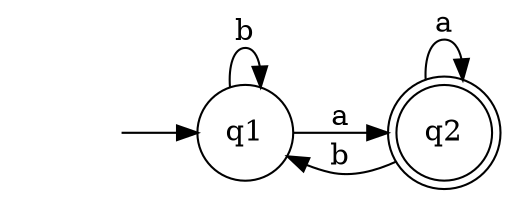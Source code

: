 digraph {
 rankdir="LR";
 start [style=filled,color=white, label = ""];
  q1[shape=circle];
  q2[shape=doublecircle];
  start -> q1[label = ""];
  q1 -> q2[label = a];
  q1 -> q1[label = b];
  q2 -> q2[label = a];
  q2 -> q1[label = b];
}
